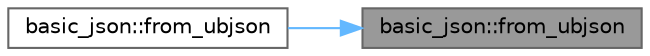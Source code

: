 digraph "basic_json::from_ubjson"
{
 // LATEX_PDF_SIZE
  bgcolor="transparent";
  edge [fontname=Helvetica,fontsize=10,labelfontname=Helvetica,labelfontsize=10];
  node [fontname=Helvetica,fontsize=10,shape=box,height=0.2,width=0.4];
  rankdir="RL";
  Node1 [id="Node000001",label="basic_json::from_ubjson",height=0.2,width=0.4,color="gray40", fillcolor="grey60", style="filled", fontcolor="black",tooltip="create a JSON value from an input in UBJSON format"];
  Node1 -> Node2 [id="edge2_Node000001_Node000002",dir="back",color="steelblue1",style="solid",tooltip=" "];
  Node2 [id="Node000002",label="basic_json::from_ubjson",height=0.2,width=0.4,color="grey40", fillcolor="white", style="filled",URL="$classbasic__json.html#a3d5a903e9aad342917fc3e98c070a0d7",tooltip=" "];
}
